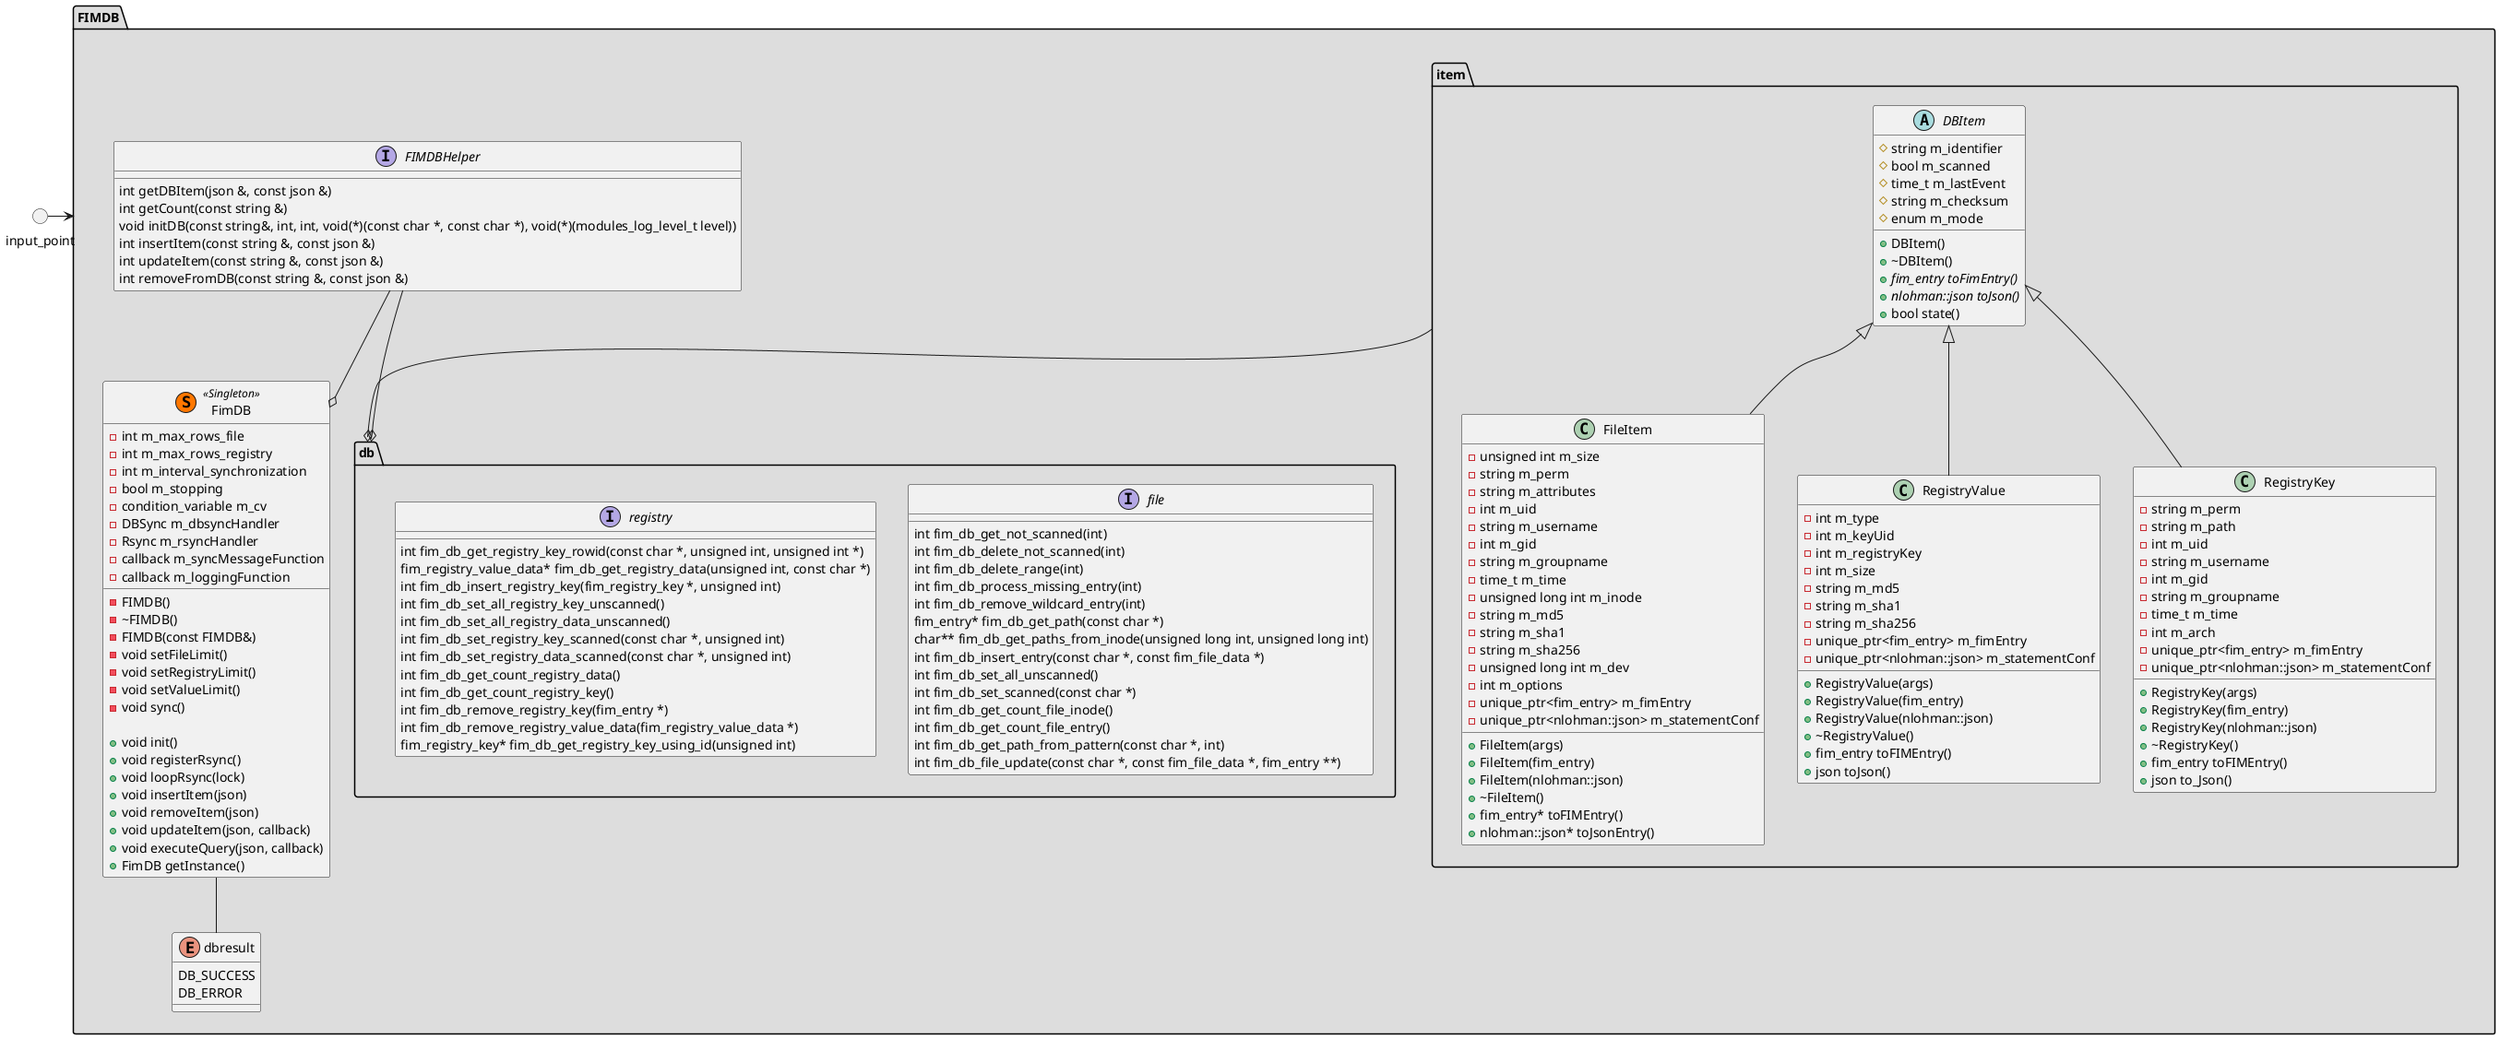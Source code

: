 @startuml db_class
package "FIMDB" <<Folder>> #DDDDDD{
    enum "dbresult" {
        DB_SUCCESS
        DB_ERROR
    }
    package "item" <<Folder>> {
        abstract DBItem {
            # string m_identifier
            # bool m_scanned
            # time_t m_lastEvent
            # string m_checksum
            # enum m_mode

            + DBItem()
            + ~DBItem()
            + {abstract} fim_entry toFimEntry()
            + {abstract} nlohman::json toJson()
            + bool state()
        }

        class FileItem {
            - unsigned int m_size
            - string m_perm
            - string m_attributes
            - int m_uid
            - string m_username
            - int m_gid
            - string m_groupname
            - time_t m_time
            - unsigned long int m_inode
            - string m_md5
            - string m_sha1
            - string m_sha256
            - unsigned long int m_dev
            - int m_options
            - unique_ptr<fim_entry> m_fimEntry
            - unique_ptr<nlohman::json> m_statementConf

            + FileItem(args)
            + FileItem(fim_entry)
            + FileItem(nlohman::json)
            + ~FileItem()
            + fim_entry* toFIMEntry()
            + nlohman::json* toJsonEntry()
        }
        class "RegistryValue" {
            - int m_type
            - int m_keyUid
            - int m_registryKey
            - int m_size
            - string m_md5
            - string m_sha1
            - string m_sha256
            - unique_ptr<fim_entry> m_fimEntry
            - unique_ptr<nlohman::json> m_statementConf

            + RegistryValue(args)
            + RegistryValue(fim_entry)
            + RegistryValue(nlohman::json)
            + ~RegistryValue()
            + fim_entry toFIMEntry()
            + json toJson()
        }
        class "RegistryKey" {
            - string m_perm
            - string m_path
            - int m_uid
            - string m_username
            - int m_gid
            - string m_groupname
            - time_t m_time
            - int m_arch
            - unique_ptr<fim_entry> m_fimEntry
            - unique_ptr<nlohman::json> m_statementConf

            + RegistryKey(args)
            + RegistryKey(fim_entry)
            + RegistryKey(nlohman::json)
            + ~RegistryKey()
            + fim_entry toFIMEntry()
            + json to_Json()
        }
    }
    class "FimDB"  <<(S,#FF7700) Singleton>> {
        - int m_max_rows_file
        - int m_max_rows_registry
        - int m_interval_synchronization
        - bool m_stopping
        - condition_variable m_cv
        - DBSync m_dbsyncHandler
        - Rsync m_rsyncHandler
        - callback m_syncMessageFunction
        - callback m_loggingFunction

        - FIMDB()
        - ~FIMDB()
        - FIMDB(const FIMDB&)
        - void setFileLimit()
        - void setRegistryLimit()
        - void setValueLimit()
        - void sync()

        + void init()
        + void registerRsync()
        + void loopRsync(lock)
        + void insertItem(json)
        + void removeItem(json)
        + void updateItem(json, callback)
        + void executeQuery(json, callback)
        + FimDB getInstance()
    }
    interface FIMDBHelper {
        int getDBItem(json &, const json &)
        int getCount(const string &)
        void initDB(const string&, int, int, void(*)(const char *, const char *), void(*)(modules_log_level_t level))
        int insertItem(const string &, const json &)
        int updateItem(const string &, const json &)
        int removeFromDB(const string &, const json &)
    }
    namespace db{
    interface file {
        int fim_db_get_not_scanned(int)
        int fim_db_delete_not_scanned(int)
        int fim_db_delete_range(int)
        int fim_db_process_missing_entry(int)
        int fim_db_remove_wildcard_entry(int)
        fim_entry* fim_db_get_path(const char *)
        char** fim_db_get_paths_from_inode(unsigned long int, unsigned long int)
        int fim_db_insert_entry(const char *, const fim_file_data *)
        int fim_db_set_all_unscanned()
        int fim_db_set_scanned(const char *)
        int fim_db_get_count_file_inode()
        int fim_db_get_count_file_entry()
        int fim_db_get_path_from_pattern(const char *, int)
        int fim_db_file_update(const char *, const fim_file_data *, fim_entry **)
    }
    interface registry {
        int fim_db_get_registry_key_rowid(const char *, unsigned int, unsigned int *)
        fim_registry_value_data* fim_db_get_registry_data(unsigned int, const char *)
        int fim_db_insert_registry_key(fim_registry_key *, unsigned int)
        int fim_db_set_all_registry_key_unscanned()
        int fim_db_set_all_registry_data_unscanned()
        int fim_db_set_registry_key_scanned(const char *, unsigned int)
        int fim_db_set_registry_data_scanned(const char *, unsigned int)
        int fim_db_get_count_registry_data()
        int fim_db_get_count_registry_key()
        int fim_db_remove_registry_key(fim_entry *)
        int fim_db_remove_registry_value_data(fim_registry_value_data *)
        fim_registry_key* fim_db_get_registry_key_using_id(unsigned int)
    }
    }
}
circle input_point

DBItem <|-- FileItem
DBItem <|-- RegistryValue
DBItem <|-- RegistryKey
FIMDBHelper --o FimDB
item --o db
FIMDBHelper --o db
FimDB -- dbresult
input_point => FIMDB
@enduml
